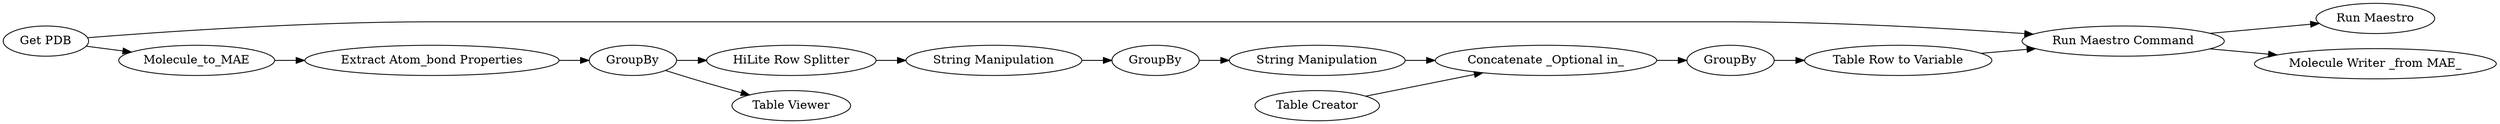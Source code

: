 digraph {
	15197 [label="Get PDB"]
	15198 [label="Run Maestro Command"]
	15200 [label=GroupBy]
	15201 [label="String Manipulation"]
	15202 [label="HiLite Row Splitter"]
	15203 [label="String Manipulation"]
	15204 [label="Table Creator"]
	15205 [label="Concatenate _Optional in_"]
	15206 [label=GroupBy]
	15207 [label="Table Row to Variable"]
	15208 [label="Run Maestro"]
	15210 [label="Molecule Writer _from MAE_"]
	15211 [label="Extract Atom_bond Properties"]
	15212 [label=Molecule_to_MAE]
	15213 [label=GroupBy]
	15214 [label="Table Viewer"]
	15197 -> 15198
	15197 -> 15212
	15198 -> 15210
	15198 -> 15208
	15200 -> 15203
	15201 -> 15200
	15202 -> 15201
	15203 -> 15205
	15204 -> 15205
	15205 -> 15206
	15206 -> 15207
	15207 -> 15198
	15211 -> 15213
	15212 -> 15211
	15213 -> 15214
	15213 -> 15202
	rankdir=LR
}
